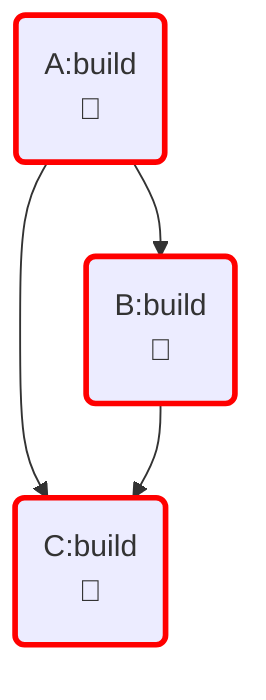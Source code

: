 flowchart TD
classDef forced stroke:red,stroke-width:3px
classDef required stroke:orange,stroke-width:3px
classDef selected stroke:black,stroke-width:3px
A:build("A:build
 👀")
B:build("B:build
 👀")
C:build("C:build
 👀")
A:build --> B:build
A:build --> C:build
class A:build forced
B:build --> C:build
class B:build forced
class C:build forced